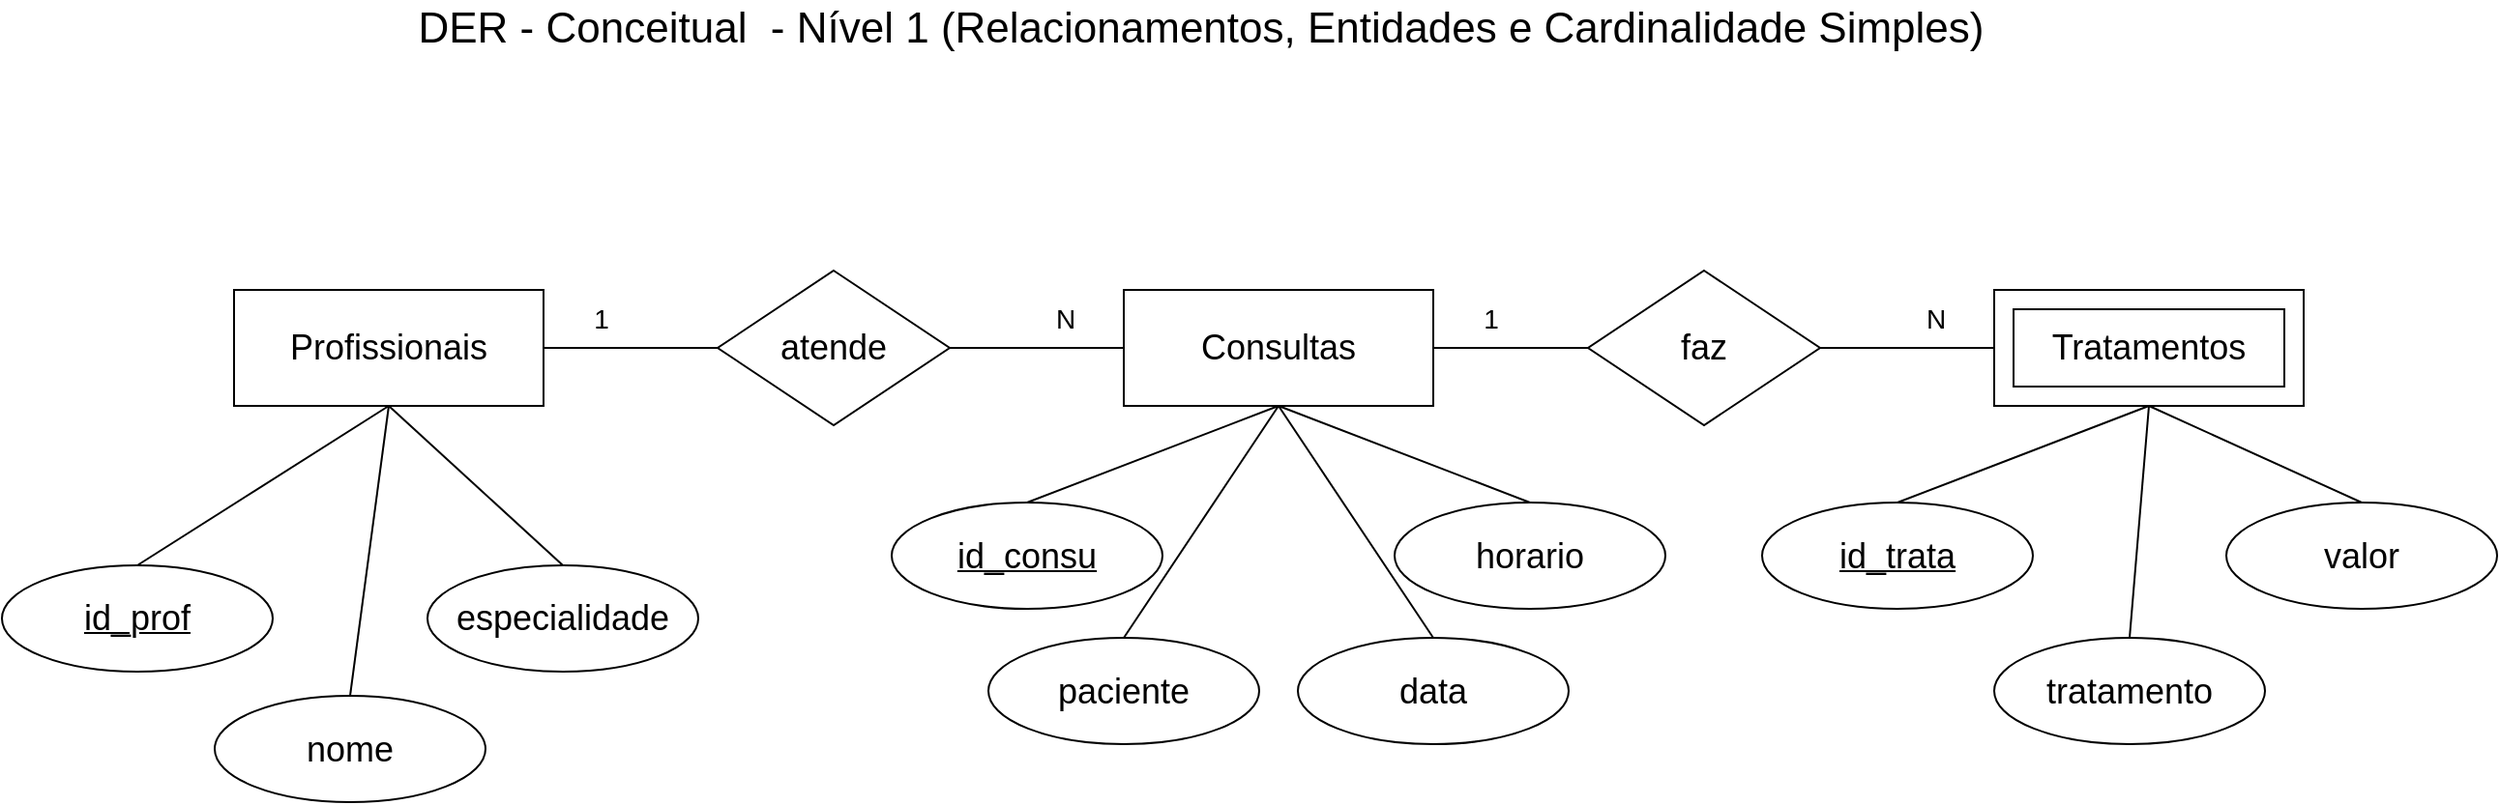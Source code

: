 <mxfile version="20.5.3" type="device"><diagram id="OhVBfcNDhdrueJLw9Tj5" name="Página-1"><mxGraphModel dx="2500" dy="934" grid="1" gridSize="10" guides="1" tooltips="1" connect="1" arrows="1" fold="1" page="1" pageScale="1" pageWidth="827" pageHeight="1169" math="0" shadow="0"><root><mxCell id="0"/><mxCell id="1" parent="0"/><mxCell id="0YNFl1mCE8dmmEphTsin-9" style="rounded=0;orthogonalLoop=1;jettySize=auto;html=1;exitX=0.5;exitY=1;exitDx=0;exitDy=0;entryX=0.5;entryY=0;entryDx=0;entryDy=0;fontSize=18;endArrow=none;endFill=0;" edge="1" parent="1" source="0YNFl1mCE8dmmEphTsin-1" target="0YNFl1mCE8dmmEphTsin-7"><mxGeometry relative="1" as="geometry"/></mxCell><mxCell id="0YNFl1mCE8dmmEphTsin-19" style="edgeStyle=none;rounded=0;orthogonalLoop=1;jettySize=auto;html=1;exitX=0.5;exitY=1;exitDx=0;exitDy=0;entryX=0.5;entryY=0;entryDx=0;entryDy=0;fontSize=18;endArrow=none;endFill=0;" edge="1" parent="1" source="0YNFl1mCE8dmmEphTsin-1" target="0YNFl1mCE8dmmEphTsin-15"><mxGeometry relative="1" as="geometry"/></mxCell><mxCell id="0YNFl1mCE8dmmEphTsin-20" style="edgeStyle=none;rounded=0;orthogonalLoop=1;jettySize=auto;html=1;exitX=0.5;exitY=1;exitDx=0;exitDy=0;entryX=0.5;entryY=0;entryDx=0;entryDy=0;fontSize=18;endArrow=none;endFill=0;" edge="1" parent="1" source="0YNFl1mCE8dmmEphTsin-1" target="0YNFl1mCE8dmmEphTsin-17"><mxGeometry relative="1" as="geometry"/></mxCell><mxCell id="0YNFl1mCE8dmmEphTsin-21" style="edgeStyle=none;rounded=0;orthogonalLoop=1;jettySize=auto;html=1;exitX=1;exitY=0.5;exitDx=0;exitDy=0;entryX=0;entryY=0.5;entryDx=0;entryDy=0;fontSize=18;endArrow=none;endFill=0;" edge="1" parent="1" source="0YNFl1mCE8dmmEphTsin-1" target="0YNFl1mCE8dmmEphTsin-3"><mxGeometry relative="1" as="geometry"/></mxCell><mxCell id="0YNFl1mCE8dmmEphTsin-1" value="" style="rounded=0;whiteSpace=wrap;html=1;" vertex="1" parent="1"><mxGeometry x="-380" y="240" width="160" height="60" as="geometry"/></mxCell><mxCell id="0YNFl1mCE8dmmEphTsin-22" style="edgeStyle=none;rounded=0;orthogonalLoop=1;jettySize=auto;html=1;exitX=0;exitY=0.5;exitDx=0;exitDy=0;entryX=1;entryY=0.5;entryDx=0;entryDy=0;fontSize=18;endArrow=none;endFill=0;" edge="1" parent="1" source="0YNFl1mCE8dmmEphTsin-2" target="0YNFl1mCE8dmmEphTsin-3"><mxGeometry relative="1" as="geometry"/></mxCell><mxCell id="0YNFl1mCE8dmmEphTsin-34" style="edgeStyle=none;rounded=0;orthogonalLoop=1;jettySize=auto;html=1;exitX=0.5;exitY=1;exitDx=0;exitDy=0;entryX=0.5;entryY=0;entryDx=0;entryDy=0;fontSize=18;endArrow=none;endFill=0;" edge="1" parent="1" source="0YNFl1mCE8dmmEphTsin-2" target="0YNFl1mCE8dmmEphTsin-26"><mxGeometry relative="1" as="geometry"/></mxCell><mxCell id="0YNFl1mCE8dmmEphTsin-35" style="edgeStyle=none;rounded=0;orthogonalLoop=1;jettySize=auto;html=1;exitX=0.5;exitY=1;exitDx=0;exitDy=0;entryX=0.5;entryY=0;entryDx=0;entryDy=0;fontSize=18;endArrow=none;endFill=0;" edge="1" parent="1" source="0YNFl1mCE8dmmEphTsin-2" target="0YNFl1mCE8dmmEphTsin-24"><mxGeometry relative="1" as="geometry"/></mxCell><mxCell id="0YNFl1mCE8dmmEphTsin-39" style="edgeStyle=none;rounded=0;orthogonalLoop=1;jettySize=auto;html=1;exitX=0.5;exitY=1;exitDx=0;exitDy=0;entryX=0.5;entryY=0;entryDx=0;entryDy=0;fontSize=18;endArrow=none;endFill=0;" edge="1" parent="1" source="0YNFl1mCE8dmmEphTsin-2" target="0YNFl1mCE8dmmEphTsin-28"><mxGeometry relative="1" as="geometry"/></mxCell><mxCell id="0YNFl1mCE8dmmEphTsin-40" style="edgeStyle=none;rounded=0;orthogonalLoop=1;jettySize=auto;html=1;exitX=0.5;exitY=1;exitDx=0;exitDy=0;entryX=0.5;entryY=0;entryDx=0;entryDy=0;fontSize=18;endArrow=none;endFill=0;" edge="1" parent="1" source="0YNFl1mCE8dmmEphTsin-2" target="0YNFl1mCE8dmmEphTsin-30"><mxGeometry relative="1" as="geometry"/></mxCell><mxCell id="0YNFl1mCE8dmmEphTsin-2" value="" style="rounded=0;whiteSpace=wrap;html=1;" vertex="1" parent="1"><mxGeometry x="80" y="240" width="160" height="60" as="geometry"/></mxCell><mxCell id="0YNFl1mCE8dmmEphTsin-3" value="" style="rhombus;whiteSpace=wrap;html=1;" vertex="1" parent="1"><mxGeometry x="-130" y="230" width="120" height="80" as="geometry"/></mxCell><mxCell id="0YNFl1mCE8dmmEphTsin-4" value="Profissionais" style="text;html=1;strokeColor=none;fillColor=none;align=center;verticalAlign=middle;whiteSpace=wrap;rounded=0;fontSize=18;" vertex="1" parent="1"><mxGeometry x="-330" y="255" width="60" height="30" as="geometry"/></mxCell><mxCell id="0YNFl1mCE8dmmEphTsin-5" value="Consultas" style="text;html=1;strokeColor=none;fillColor=none;align=center;verticalAlign=middle;whiteSpace=wrap;rounded=0;fontSize=18;" vertex="1" parent="1"><mxGeometry x="130" y="255" width="60" height="30" as="geometry"/></mxCell><mxCell id="0YNFl1mCE8dmmEphTsin-6" value="atende" style="text;html=1;strokeColor=none;fillColor=none;align=center;verticalAlign=middle;whiteSpace=wrap;rounded=0;fontSize=18;" vertex="1" parent="1"><mxGeometry x="-100" y="255" width="60" height="30" as="geometry"/></mxCell><mxCell id="0YNFl1mCE8dmmEphTsin-7" value="" style="ellipse;whiteSpace=wrap;html=1;fontSize=18;" vertex="1" parent="1"><mxGeometry x="-500" y="382.5" width="140" height="55" as="geometry"/></mxCell><mxCell id="0YNFl1mCE8dmmEphTsin-8" value="id_prof" style="text;html=1;strokeColor=none;fillColor=none;align=center;verticalAlign=middle;whiteSpace=wrap;rounded=0;fontSize=18;fontStyle=4" vertex="1" parent="1"><mxGeometry x="-460" y="395" width="60" height="30" as="geometry"/></mxCell><mxCell id="0YNFl1mCE8dmmEphTsin-15" value="" style="ellipse;whiteSpace=wrap;html=1;fontSize=18;" vertex="1" parent="1"><mxGeometry x="-390" y="450" width="140" height="55" as="geometry"/></mxCell><mxCell id="0YNFl1mCE8dmmEphTsin-16" value="nome" style="text;html=1;strokeColor=none;fillColor=none;align=center;verticalAlign=middle;whiteSpace=wrap;rounded=0;fontSize=18;" vertex="1" parent="1"><mxGeometry x="-350" y="462.5" width="60" height="30" as="geometry"/></mxCell><mxCell id="0YNFl1mCE8dmmEphTsin-17" value="" style="ellipse;whiteSpace=wrap;html=1;fontSize=18;" vertex="1" parent="1"><mxGeometry x="-280" y="382.5" width="140" height="55" as="geometry"/></mxCell><mxCell id="0YNFl1mCE8dmmEphTsin-18" value="especialidade" style="text;html=1;strokeColor=none;fillColor=none;align=center;verticalAlign=middle;whiteSpace=wrap;rounded=0;fontSize=18;" vertex="1" parent="1"><mxGeometry x="-240" y="395" width="60" height="30" as="geometry"/></mxCell><mxCell id="0YNFl1mCE8dmmEphTsin-24" value="" style="ellipse;whiteSpace=wrap;html=1;fontSize=18;" vertex="1" parent="1"><mxGeometry x="-40" y="350" width="140" height="55" as="geometry"/></mxCell><mxCell id="0YNFl1mCE8dmmEphTsin-25" value="id_consu" style="text;html=1;strokeColor=none;fillColor=none;align=center;verticalAlign=middle;whiteSpace=wrap;rounded=0;fontSize=18;fontStyle=4" vertex="1" parent="1"><mxGeometry y="362.5" width="60" height="30" as="geometry"/></mxCell><mxCell id="0YNFl1mCE8dmmEphTsin-26" value="" style="ellipse;whiteSpace=wrap;html=1;fontSize=18;" vertex="1" parent="1"><mxGeometry x="10" y="420" width="140" height="55" as="geometry"/></mxCell><mxCell id="0YNFl1mCE8dmmEphTsin-27" value="paciente" style="text;html=1;strokeColor=none;fillColor=none;align=center;verticalAlign=middle;whiteSpace=wrap;rounded=0;fontSize=18;fontStyle=0" vertex="1" parent="1"><mxGeometry x="50" y="432.5" width="60" height="30" as="geometry"/></mxCell><mxCell id="0YNFl1mCE8dmmEphTsin-28" value="" style="ellipse;whiteSpace=wrap;html=1;fontSize=18;" vertex="1" parent="1"><mxGeometry x="170" y="420" width="140" height="55" as="geometry"/></mxCell><mxCell id="0YNFl1mCE8dmmEphTsin-29" value="data" style="text;html=1;strokeColor=none;fillColor=none;align=center;verticalAlign=middle;whiteSpace=wrap;rounded=0;fontSize=18;fontStyle=0" vertex="1" parent="1"><mxGeometry x="210" y="432.5" width="60" height="30" as="geometry"/></mxCell><mxCell id="0YNFl1mCE8dmmEphTsin-30" value="" style="ellipse;whiteSpace=wrap;html=1;fontSize=18;" vertex="1" parent="1"><mxGeometry x="220" y="350" width="140" height="55" as="geometry"/></mxCell><mxCell id="0YNFl1mCE8dmmEphTsin-31" value="horario" style="text;html=1;strokeColor=none;fillColor=none;align=center;verticalAlign=middle;whiteSpace=wrap;rounded=0;fontSize=18;fontStyle=0" vertex="1" parent="1"><mxGeometry x="260" y="362.5" width="60" height="30" as="geometry"/></mxCell><mxCell id="0YNFl1mCE8dmmEphTsin-41" style="edgeStyle=none;rounded=0;orthogonalLoop=1;jettySize=auto;html=1;exitX=0;exitY=0.5;exitDx=0;exitDy=0;entryX=1;entryY=0.5;entryDx=0;entryDy=0;fontSize=18;endArrow=none;endFill=0;" edge="1" parent="1" source="0YNFl1mCE8dmmEphTsin-46"><mxGeometry relative="1" as="geometry"><mxPoint x="440" y="270" as="targetPoint"/></mxGeometry></mxCell><mxCell id="0YNFl1mCE8dmmEphTsin-42" style="edgeStyle=none;rounded=0;orthogonalLoop=1;jettySize=auto;html=1;exitX=0.5;exitY=1;exitDx=0;exitDy=0;entryX=0.5;entryY=0;entryDx=0;entryDy=0;fontSize=18;endArrow=none;endFill=0;" edge="1" parent="1" source="0YNFl1mCE8dmmEphTsin-46" target="0YNFl1mCE8dmmEphTsin-50"><mxGeometry relative="1" as="geometry"/></mxCell><mxCell id="0YNFl1mCE8dmmEphTsin-43" style="edgeStyle=none;rounded=0;orthogonalLoop=1;jettySize=auto;html=1;exitX=0.5;exitY=1;exitDx=0;exitDy=0;entryX=0.5;entryY=0;entryDx=0;entryDy=0;fontSize=18;endArrow=none;endFill=0;" edge="1" parent="1" source="0YNFl1mCE8dmmEphTsin-46" target="0YNFl1mCE8dmmEphTsin-48"><mxGeometry relative="1" as="geometry"/></mxCell><mxCell id="0YNFl1mCE8dmmEphTsin-44" style="edgeStyle=none;rounded=0;orthogonalLoop=1;jettySize=auto;html=1;exitX=0.5;exitY=1;exitDx=0;exitDy=0;entryX=0.5;entryY=0;entryDx=0;entryDy=0;fontSize=18;endArrow=none;endFill=0;" edge="1" parent="1" source="0YNFl1mCE8dmmEphTsin-46" target="0YNFl1mCE8dmmEphTsin-52"><mxGeometry relative="1" as="geometry"/></mxCell><mxCell id="0YNFl1mCE8dmmEphTsin-46" value="" style="rounded=0;whiteSpace=wrap;html=1;" vertex="1" parent="1"><mxGeometry x="530" y="240" width="160" height="60" as="geometry"/></mxCell><mxCell id="0YNFl1mCE8dmmEphTsin-48" value="" style="ellipse;whiteSpace=wrap;html=1;fontSize=18;" vertex="1" parent="1"><mxGeometry x="410" y="350" width="140" height="55" as="geometry"/></mxCell><mxCell id="0YNFl1mCE8dmmEphTsin-49" value="id_trata" style="text;html=1;strokeColor=none;fillColor=none;align=center;verticalAlign=middle;whiteSpace=wrap;rounded=0;fontSize=18;fontStyle=4" vertex="1" parent="1"><mxGeometry x="450" y="362.5" width="60" height="30" as="geometry"/></mxCell><mxCell id="0YNFl1mCE8dmmEphTsin-50" value="" style="ellipse;whiteSpace=wrap;html=1;fontSize=18;" vertex="1" parent="1"><mxGeometry x="530" y="420" width="140" height="55" as="geometry"/></mxCell><mxCell id="0YNFl1mCE8dmmEphTsin-51" value="tratamento" style="text;html=1;strokeColor=none;fillColor=none;align=center;verticalAlign=middle;whiteSpace=wrap;rounded=0;fontSize=18;fontStyle=0" vertex="1" parent="1"><mxGeometry x="570" y="432.5" width="60" height="30" as="geometry"/></mxCell><mxCell id="0YNFl1mCE8dmmEphTsin-52" value="" style="ellipse;whiteSpace=wrap;html=1;fontSize=18;" vertex="1" parent="1"><mxGeometry x="650" y="350" width="140" height="55" as="geometry"/></mxCell><mxCell id="0YNFl1mCE8dmmEphTsin-53" value="valor" style="text;html=1;strokeColor=none;fillColor=none;align=center;verticalAlign=middle;whiteSpace=wrap;rounded=0;fontSize=18;fontStyle=0" vertex="1" parent="1"><mxGeometry x="690" y="362.5" width="60" height="30" as="geometry"/></mxCell><mxCell id="0YNFl1mCE8dmmEphTsin-58" style="edgeStyle=none;rounded=0;orthogonalLoop=1;jettySize=auto;html=1;exitX=0;exitY=0.5;exitDx=0;exitDy=0;entryX=1;entryY=0.5;entryDx=0;entryDy=0;fontSize=18;endArrow=none;endFill=0;" edge="1" parent="1" source="0YNFl1mCE8dmmEphTsin-56" target="0YNFl1mCE8dmmEphTsin-2"><mxGeometry relative="1" as="geometry"/></mxCell><mxCell id="0YNFl1mCE8dmmEphTsin-56" value="" style="rhombus;whiteSpace=wrap;html=1;" vertex="1" parent="1"><mxGeometry x="320" y="230" width="120" height="80" as="geometry"/></mxCell><mxCell id="0YNFl1mCE8dmmEphTsin-57" value="faz" style="text;html=1;strokeColor=none;fillColor=none;align=center;verticalAlign=middle;whiteSpace=wrap;rounded=0;fontSize=18;" vertex="1" parent="1"><mxGeometry x="350" y="255" width="60" height="30" as="geometry"/></mxCell><mxCell id="0YNFl1mCE8dmmEphTsin-59" value="1" style="text;html=1;strokeColor=none;fillColor=none;align=center;verticalAlign=middle;whiteSpace=wrap;rounded=0;fontSize=14;" vertex="1" parent="1"><mxGeometry x="-220" y="240" width="60" height="30" as="geometry"/></mxCell><mxCell id="0YNFl1mCE8dmmEphTsin-61" value="N" style="text;html=1;strokeColor=none;fillColor=none;align=center;verticalAlign=middle;whiteSpace=wrap;rounded=0;fontSize=14;" vertex="1" parent="1"><mxGeometry x="20" y="240" width="60" height="30" as="geometry"/></mxCell><mxCell id="0YNFl1mCE8dmmEphTsin-62" value="1" style="text;html=1;strokeColor=none;fillColor=none;align=center;verticalAlign=middle;whiteSpace=wrap;rounded=0;fontSize=14;" vertex="1" parent="1"><mxGeometry x="240" y="240" width="60" height="30" as="geometry"/></mxCell><mxCell id="0YNFl1mCE8dmmEphTsin-63" value="N" style="text;html=1;strokeColor=none;fillColor=none;align=center;verticalAlign=middle;whiteSpace=wrap;rounded=0;fontSize=14;" vertex="1" parent="1"><mxGeometry x="470" y="240" width="60" height="30" as="geometry"/></mxCell><mxCell id="0YNFl1mCE8dmmEphTsin-64" value="DER - Conceitual&amp;nbsp; - Nível 1 (Relacionamentos, Entidades e Cardinalidade Simples)" style="text;html=1;strokeColor=none;fillColor=none;align=center;verticalAlign=middle;whiteSpace=wrap;rounded=0;fontSize=22;" vertex="1" parent="1"><mxGeometry x="-310" y="90" width="860" height="30" as="geometry"/></mxCell><mxCell id="0YNFl1mCE8dmmEphTsin-65" value="" style="rounded=0;whiteSpace=wrap;html=1;fontSize=14;" vertex="1" parent="1"><mxGeometry x="540" y="250" width="140" height="40" as="geometry"/></mxCell><mxCell id="0YNFl1mCE8dmmEphTsin-67" value="Tratamentos" style="text;html=1;strokeColor=none;fillColor=none;align=center;verticalAlign=middle;whiteSpace=wrap;rounded=0;fontSize=18;" vertex="1" parent="1"><mxGeometry x="580" y="255" width="60" height="30" as="geometry"/></mxCell></root></mxGraphModel></diagram></mxfile>